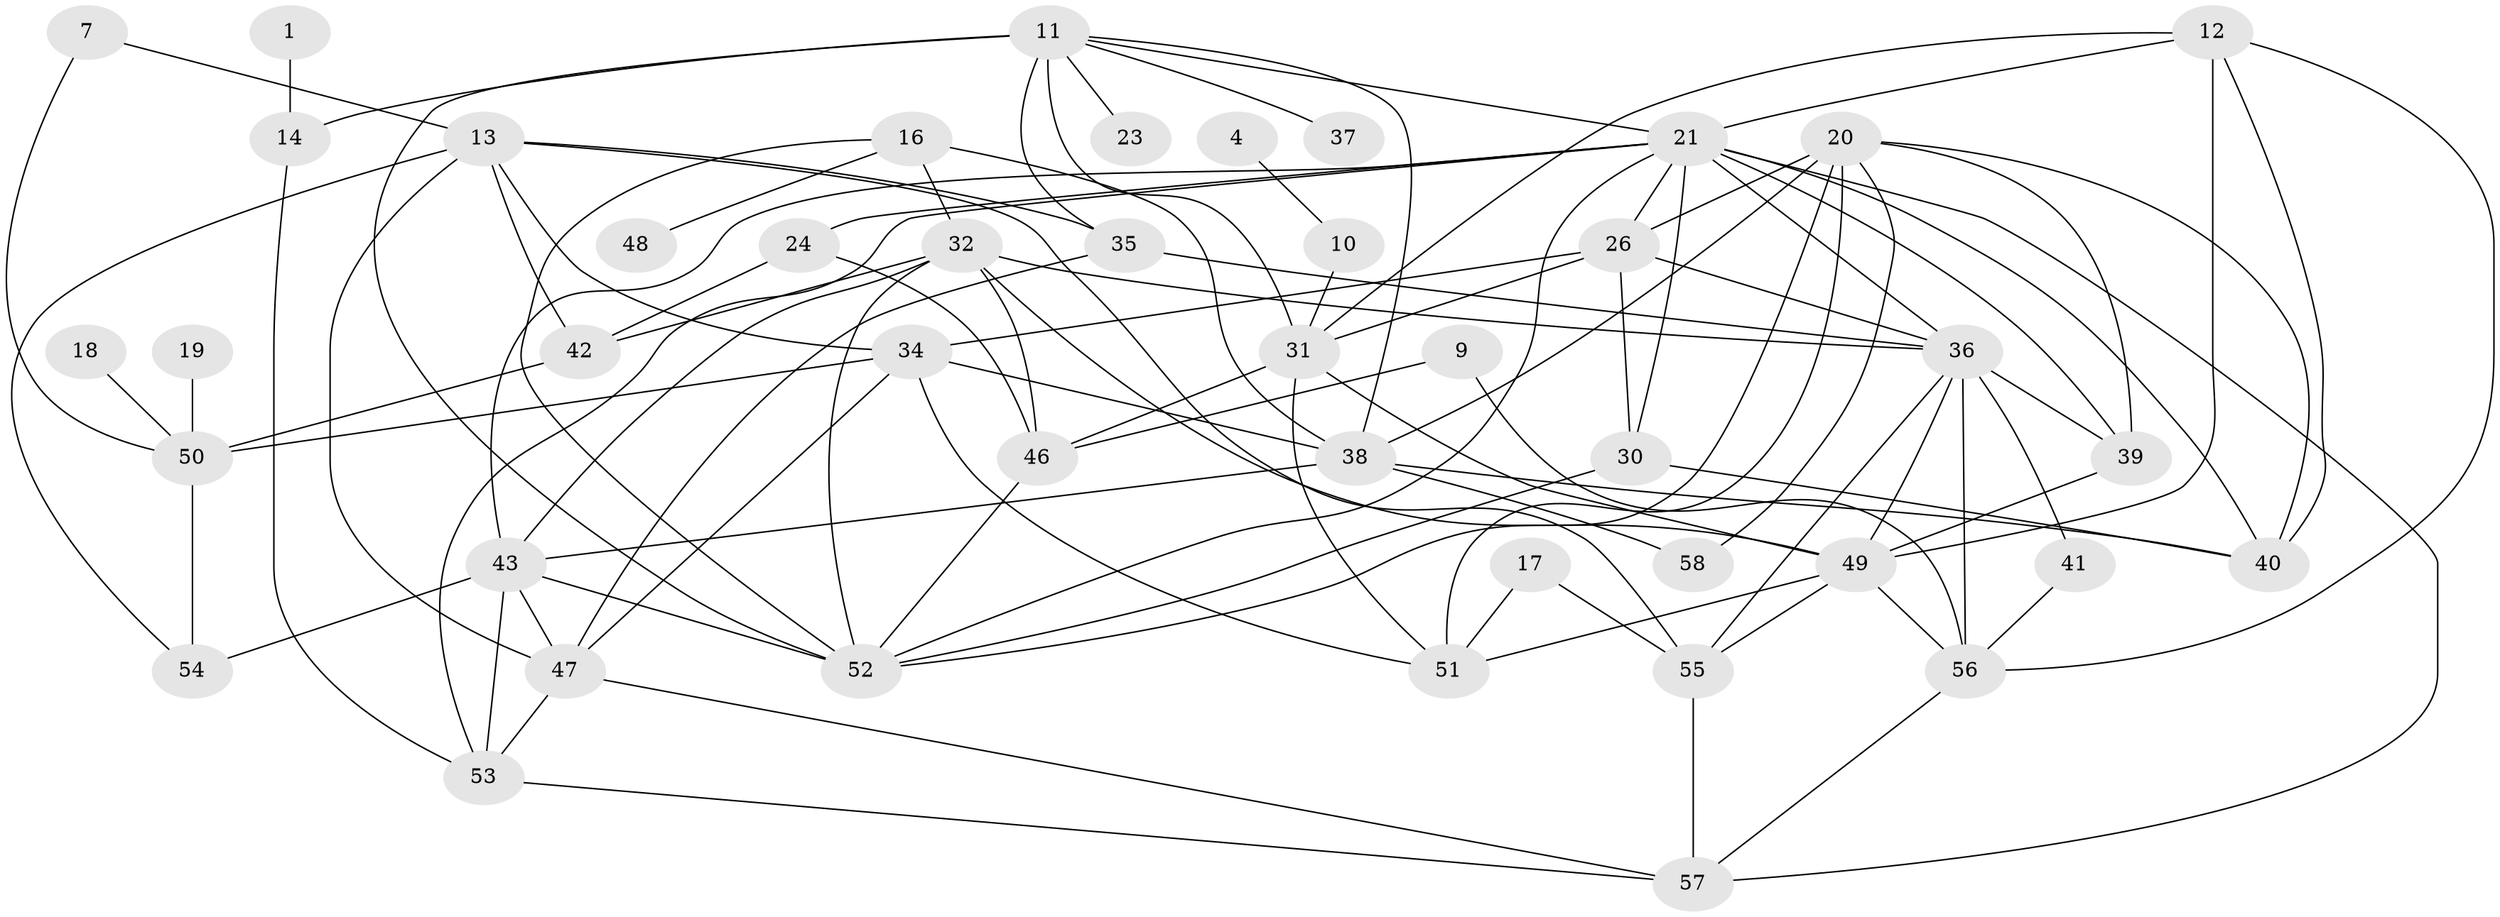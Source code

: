 // original degree distribution, {2: 0.21739130434782608, 6: 0.057971014492753624, 4: 0.17391304347826086, 1: 0.17391304347826086, 3: 0.1956521739130435, 5: 0.06521739130434782, 0: 0.10144927536231885, 7: 0.007246376811594203, 9: 0.007246376811594203}
// Generated by graph-tools (version 1.1) at 2025/35/03/04/25 23:35:56]
// undirected, 44 vertices, 100 edges
graph export_dot {
  node [color=gray90,style=filled];
  1;
  4;
  7;
  9;
  10;
  11;
  12;
  13;
  14;
  16;
  17;
  18;
  19;
  20;
  21;
  23;
  24;
  26;
  30;
  31;
  32;
  34;
  35;
  36;
  37;
  38;
  39;
  40;
  41;
  42;
  43;
  46;
  47;
  48;
  49;
  50;
  51;
  52;
  53;
  54;
  55;
  56;
  57;
  58;
  1 -- 14 [weight=1.0];
  4 -- 10 [weight=1.0];
  7 -- 13 [weight=1.0];
  7 -- 50 [weight=1.0];
  9 -- 46 [weight=1.0];
  9 -- 56 [weight=1.0];
  10 -- 31 [weight=1.0];
  11 -- 14 [weight=1.0];
  11 -- 21 [weight=1.0];
  11 -- 23 [weight=1.0];
  11 -- 31 [weight=1.0];
  11 -- 35 [weight=1.0];
  11 -- 37 [weight=1.0];
  11 -- 38 [weight=1.0];
  11 -- 52 [weight=2.0];
  12 -- 21 [weight=1.0];
  12 -- 31 [weight=1.0];
  12 -- 40 [weight=1.0];
  12 -- 49 [weight=1.0];
  12 -- 56 [weight=1.0];
  13 -- 34 [weight=1.0];
  13 -- 35 [weight=1.0];
  13 -- 42 [weight=1.0];
  13 -- 47 [weight=2.0];
  13 -- 54 [weight=1.0];
  13 -- 55 [weight=1.0];
  14 -- 53 [weight=1.0];
  16 -- 32 [weight=2.0];
  16 -- 38 [weight=1.0];
  16 -- 48 [weight=1.0];
  16 -- 52 [weight=1.0];
  17 -- 51 [weight=1.0];
  17 -- 55 [weight=1.0];
  18 -- 50 [weight=1.0];
  19 -- 50 [weight=1.0];
  20 -- 26 [weight=2.0];
  20 -- 38 [weight=1.0];
  20 -- 39 [weight=1.0];
  20 -- 40 [weight=1.0];
  20 -- 51 [weight=1.0];
  20 -- 52 [weight=1.0];
  20 -- 58 [weight=1.0];
  21 -- 24 [weight=1.0];
  21 -- 26 [weight=1.0];
  21 -- 30 [weight=1.0];
  21 -- 36 [weight=1.0];
  21 -- 39 [weight=1.0];
  21 -- 40 [weight=1.0];
  21 -- 43 [weight=1.0];
  21 -- 52 [weight=1.0];
  21 -- 53 [weight=1.0];
  21 -- 57 [weight=1.0];
  24 -- 42 [weight=1.0];
  24 -- 46 [weight=1.0];
  26 -- 30 [weight=1.0];
  26 -- 31 [weight=1.0];
  26 -- 34 [weight=1.0];
  26 -- 36 [weight=1.0];
  30 -- 40 [weight=1.0];
  30 -- 52 [weight=1.0];
  31 -- 46 [weight=1.0];
  31 -- 49 [weight=1.0];
  31 -- 51 [weight=1.0];
  32 -- 36 [weight=1.0];
  32 -- 42 [weight=1.0];
  32 -- 43 [weight=1.0];
  32 -- 46 [weight=1.0];
  32 -- 49 [weight=1.0];
  32 -- 52 [weight=1.0];
  34 -- 38 [weight=1.0];
  34 -- 47 [weight=1.0];
  34 -- 50 [weight=1.0];
  34 -- 51 [weight=1.0];
  35 -- 36 [weight=1.0];
  35 -- 47 [weight=1.0];
  36 -- 39 [weight=1.0];
  36 -- 41 [weight=1.0];
  36 -- 49 [weight=1.0];
  36 -- 55 [weight=1.0];
  36 -- 56 [weight=1.0];
  38 -- 40 [weight=1.0];
  38 -- 43 [weight=1.0];
  38 -- 58 [weight=1.0];
  39 -- 49 [weight=1.0];
  41 -- 56 [weight=1.0];
  42 -- 50 [weight=1.0];
  43 -- 47 [weight=1.0];
  43 -- 52 [weight=1.0];
  43 -- 53 [weight=1.0];
  43 -- 54 [weight=1.0];
  46 -- 52 [weight=2.0];
  47 -- 53 [weight=1.0];
  47 -- 57 [weight=1.0];
  49 -- 51 [weight=1.0];
  49 -- 55 [weight=1.0];
  49 -- 56 [weight=1.0];
  50 -- 54 [weight=1.0];
  53 -- 57 [weight=1.0];
  55 -- 57 [weight=1.0];
  56 -- 57 [weight=1.0];
}
